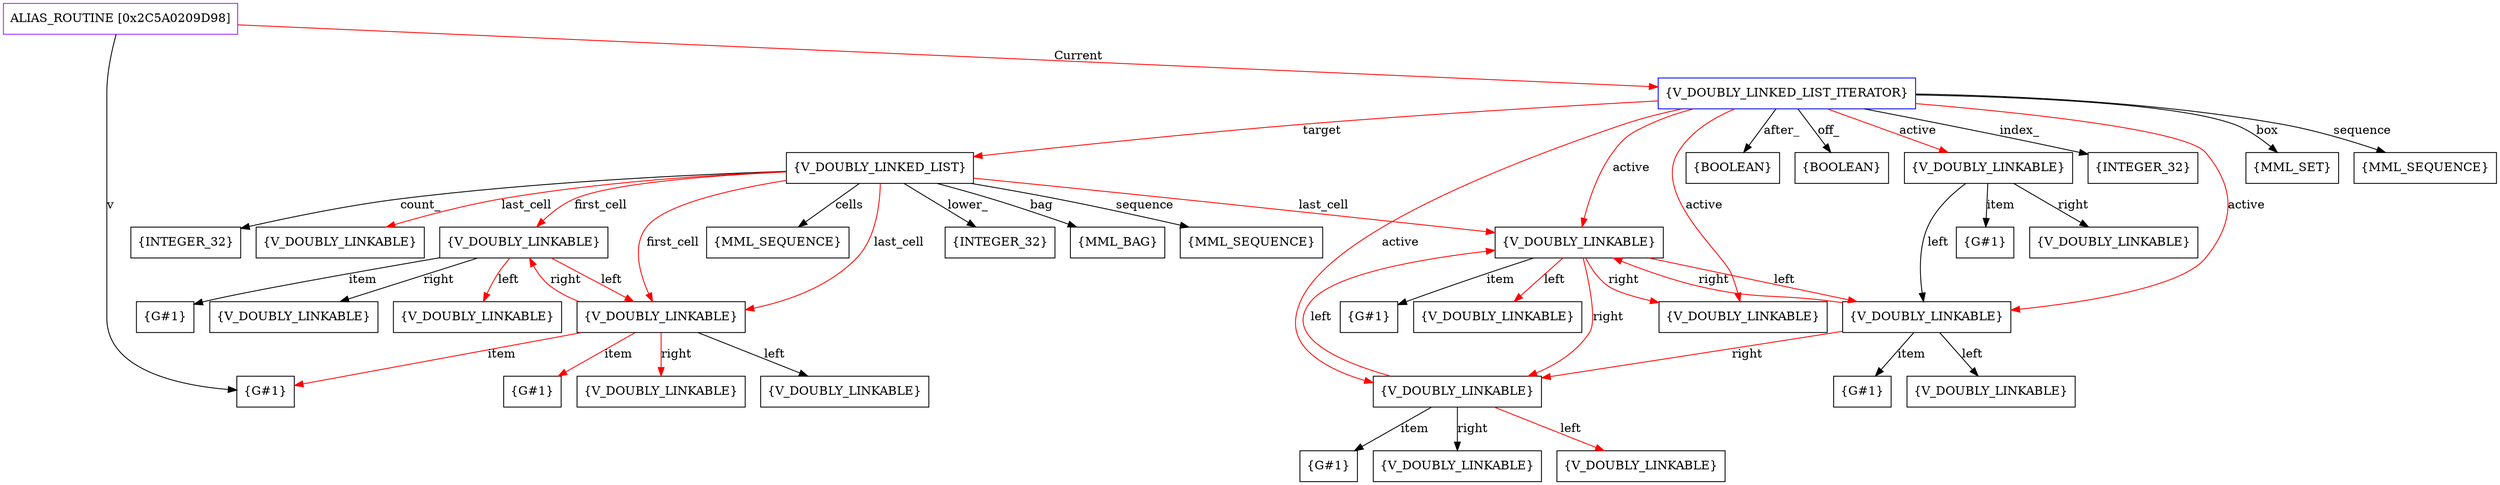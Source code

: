digraph g {
	node [shape=box]
	b1[color=purple label=<ALIAS_ROUTINE [0x2C5A0209D98]>]
	b2[color=blue label=<{V_DOUBLY_LINKED_LIST_ITERATOR}>]
	b3[label=<{BOOLEAN}>]
	b4[label=<{INTEGER_32}>]
	b5[label=<{MML_SET}>]
	b6[label=<{MML_SEQUENCE}>]
	b7[label=<{V_DOUBLY_LINKED_LIST}>]
	b8[label=<{INTEGER_32}>]
	b9[label=<{MML_BAG}>]
	b10[label=<{MML_SEQUENCE}>]
	b11[label=<{INTEGER_32}>]
	b12[label=<{V_DOUBLY_LINKABLE}>]
	b13[label=<{G#1}>]
	b14[label=<{V_DOUBLY_LINKABLE}>]
	b15[label=<{V_DOUBLY_LINKABLE}>]
	b16[label=<{V_DOUBLY_LINKABLE}>]
	b17[label=<{G#1}>]
	b18[label=<{G#1}>]
	b19[label=<{V_DOUBLY_LINKABLE}>]
	b20[label=<{V_DOUBLY_LINKABLE}>]
	b21[label=<{V_DOUBLY_LINKABLE}>]
	b22[label=<{V_DOUBLY_LINKABLE}>]
	b23[label=<{G#1}>]
	b24[label=<{V_DOUBLY_LINKABLE}>]
	b25[label=<{V_DOUBLY_LINKABLE}>]
	b26[label=<{G#1}>]
	b27[label=<{V_DOUBLY_LINKABLE}>]
	b28[label=<{V_DOUBLY_LINKABLE}>]
	b29[label=<{V_DOUBLY_LINKABLE}>]
	b30[label=<{V_DOUBLY_LINKABLE}>]
	b31[label=<{G#1}>]
	b32[label=<{V_DOUBLY_LINKABLE}>]
	b33[label=<{MML_SEQUENCE}>]
	b34[label=<{V_DOUBLY_LINKABLE}>]
	b35[label=<{G#1}>]
	b36[label=<{V_DOUBLY_LINKABLE}>]
	b37[label=<{BOOLEAN}>]
	b1->b2[color=red label=<Current>]
	b2->b3[label=<off_>]
	b2->b4[label=<index_>]
	b2->b5[label=<box>]
	b2->b6[label=<sequence>]
	b2->b7[color=red label=<target>]
	b7->b8[label=<lower_>]
	b7->b9[label=<bag>]
	b7->b10[label=<sequence>]
	b7->b11[label=<count_>]
	b7->b12[color=red label=<first_cell>]
	b12->b13[label=<item>]
	b12->b14[label=<right>]
	b12->b15[color=red label=<left>]
	b12->b16[color=red label=<left>]
	b16->b17[color=red label=<item>]
	b16->b18[color=red label=<item>]
	b16->b19[color=red label=<right>]
	b16->b12[color=red label=<right>]
	b16->b20[label=<left>]
	b7->b16[color=red label=<first_cell>]
	b7->b21[color=red label=<last_cell>]
	b7->b22[color=red label=<last_cell>]
	b22->b23[label=<item>]
	b22->b24[color=red label=<right>]
	b22->b25[color=red label=<right>]
	b25->b26[label=<item>]
	b25->b27[label=<right>]
	b25->b28[color=red label=<left>]
	b25->b22[color=red label=<left>]
	b22->b29[color=red label=<left>]
	b22->b30[color=red label=<left>]
	b30->b31[label=<item>]
	b30->b25[color=red label=<right>]
	b30->b22[color=red label=<right>]
	b30->b32[label=<left>]
	b7->b16[color=red label=<last_cell>]
	b7->b33[label=<cells>]
	b2->b34[color=red label=<active>]
	b34->b35[label=<item>]
	b34->b36[label=<right>]
	b34->b30[label=<left>]
	b2->b30[color=red label=<active>]
	b2->b22[color=red label=<active>]
	b2->b24[color=red label=<active>]
	b2->b25[color=red label=<active>]
	b2->b37[label=<after_>]
	b1->b18[label=<v>]
}
